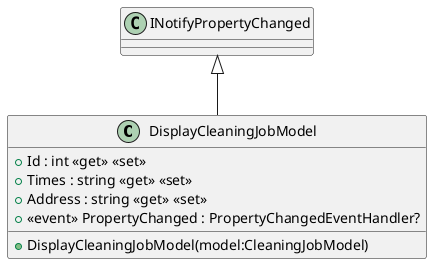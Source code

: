 @startuml
class DisplayCleaningJobModel {
    + Id : int <<get>> <<set>>
    + Times : string <<get>> <<set>>
    + Address : string <<get>> <<set>>
    + DisplayCleaningJobModel(model:CleaningJobModel)
    +  <<event>> PropertyChanged : PropertyChangedEventHandler? 
}
INotifyPropertyChanged <|-- DisplayCleaningJobModel
@enduml
